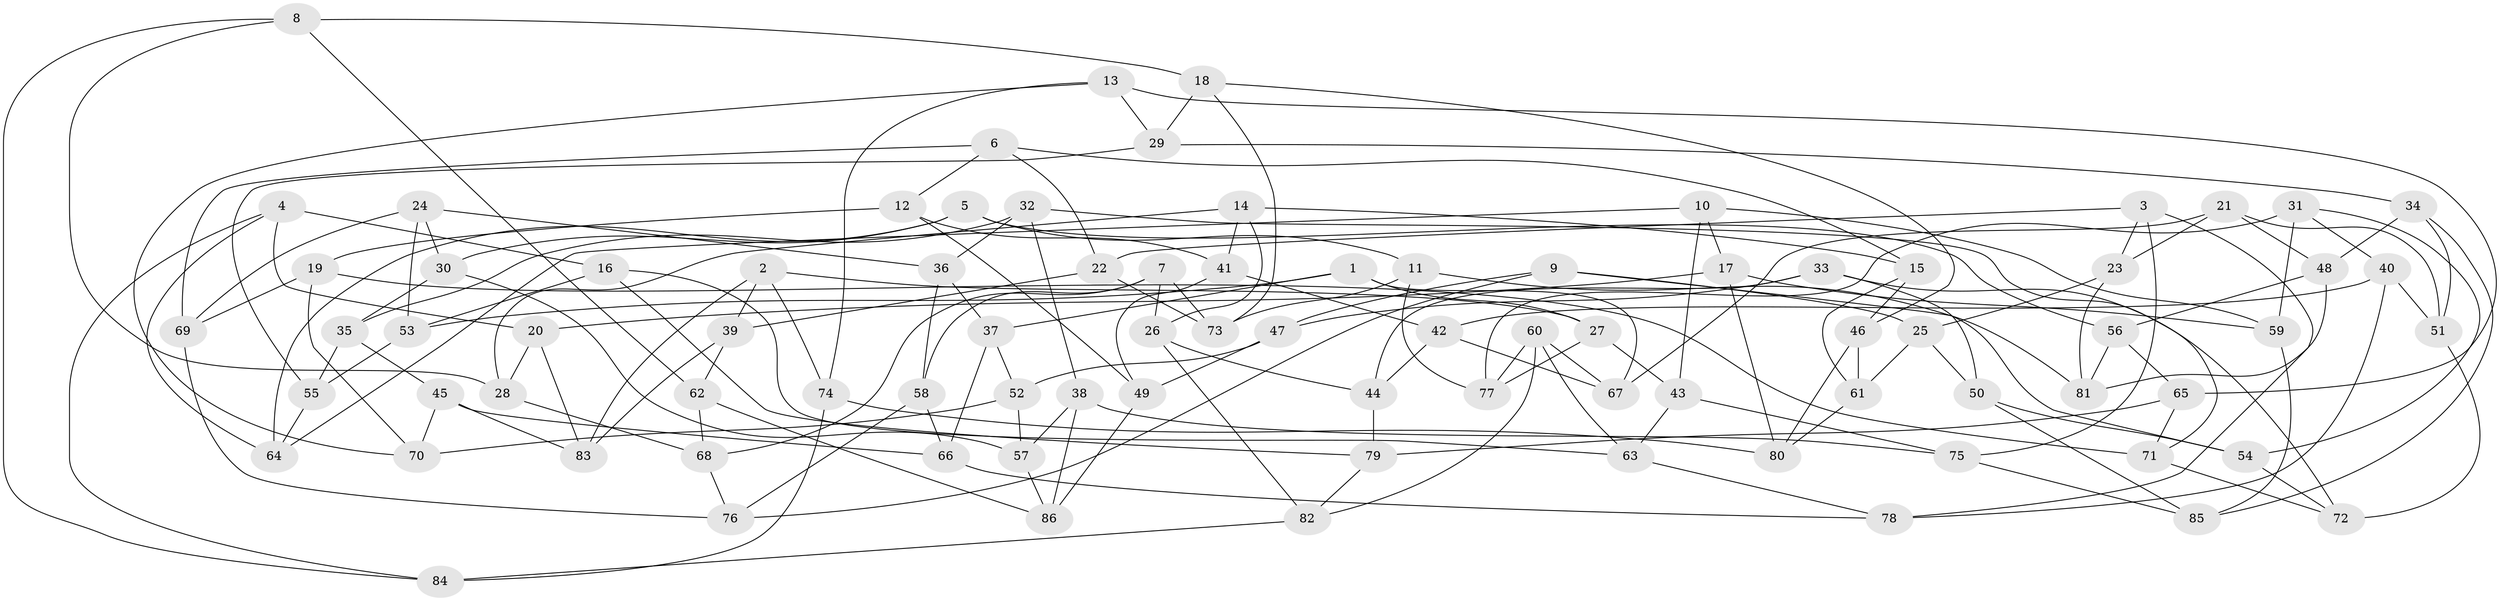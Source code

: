 // coarse degree distribution, {8: 0.046511627906976744, 4: 0.6511627906976745, 9: 0.11627906976744186, 7: 0.06976744186046512, 3: 0.06976744186046512, 6: 0.023255813953488372, 11: 0.023255813953488372}
// Generated by graph-tools (version 1.1) at 2025/53/03/04/25 22:53:32]
// undirected, 86 vertices, 172 edges
graph export_dot {
  node [color=gray90,style=filled];
  1;
  2;
  3;
  4;
  5;
  6;
  7;
  8;
  9;
  10;
  11;
  12;
  13;
  14;
  15;
  16;
  17;
  18;
  19;
  20;
  21;
  22;
  23;
  24;
  25;
  26;
  27;
  28;
  29;
  30;
  31;
  32;
  33;
  34;
  35;
  36;
  37;
  38;
  39;
  40;
  41;
  42;
  43;
  44;
  45;
  46;
  47;
  48;
  49;
  50;
  51;
  52;
  53;
  54;
  55;
  56;
  57;
  58;
  59;
  60;
  61;
  62;
  63;
  64;
  65;
  66;
  67;
  68;
  69;
  70;
  71;
  72;
  73;
  74;
  75;
  76;
  77;
  78;
  79;
  80;
  81;
  82;
  83;
  84;
  85;
  86;
  1 -- 53;
  1 -- 37;
  1 -- 27;
  1 -- 67;
  2 -- 27;
  2 -- 74;
  2 -- 39;
  2 -- 83;
  3 -- 75;
  3 -- 78;
  3 -- 23;
  3 -- 22;
  4 -- 16;
  4 -- 64;
  4 -- 20;
  4 -- 84;
  5 -- 64;
  5 -- 11;
  5 -- 30;
  5 -- 56;
  6 -- 12;
  6 -- 22;
  6 -- 69;
  6 -- 15;
  7 -- 73;
  7 -- 26;
  7 -- 68;
  7 -- 58;
  8 -- 62;
  8 -- 28;
  8 -- 18;
  8 -- 84;
  9 -- 47;
  9 -- 54;
  9 -- 25;
  9 -- 76;
  10 -- 59;
  10 -- 64;
  10 -- 43;
  10 -- 17;
  11 -- 81;
  11 -- 77;
  11 -- 73;
  12 -- 41;
  12 -- 49;
  12 -- 19;
  13 -- 65;
  13 -- 74;
  13 -- 70;
  13 -- 29;
  14 -- 26;
  14 -- 28;
  14 -- 41;
  14 -- 15;
  15 -- 46;
  15 -- 61;
  16 -- 53;
  16 -- 63;
  16 -- 79;
  17 -- 80;
  17 -- 59;
  17 -- 20;
  18 -- 73;
  18 -- 46;
  18 -- 29;
  19 -- 70;
  19 -- 71;
  19 -- 69;
  20 -- 83;
  20 -- 28;
  21 -- 48;
  21 -- 51;
  21 -- 23;
  21 -- 67;
  22 -- 39;
  22 -- 73;
  23 -- 81;
  23 -- 25;
  24 -- 53;
  24 -- 69;
  24 -- 30;
  24 -- 36;
  25 -- 61;
  25 -- 50;
  26 -- 44;
  26 -- 82;
  27 -- 77;
  27 -- 43;
  28 -- 68;
  29 -- 55;
  29 -- 34;
  30 -- 57;
  30 -- 35;
  31 -- 54;
  31 -- 59;
  31 -- 77;
  31 -- 40;
  32 -- 35;
  32 -- 36;
  32 -- 71;
  32 -- 38;
  33 -- 50;
  33 -- 47;
  33 -- 44;
  33 -- 72;
  34 -- 85;
  34 -- 48;
  34 -- 51;
  35 -- 45;
  35 -- 55;
  36 -- 37;
  36 -- 58;
  37 -- 52;
  37 -- 66;
  38 -- 75;
  38 -- 86;
  38 -- 57;
  39 -- 62;
  39 -- 83;
  40 -- 42;
  40 -- 51;
  40 -- 78;
  41 -- 49;
  41 -- 42;
  42 -- 44;
  42 -- 67;
  43 -- 75;
  43 -- 63;
  44 -- 79;
  45 -- 70;
  45 -- 66;
  45 -- 83;
  46 -- 61;
  46 -- 80;
  47 -- 52;
  47 -- 49;
  48 -- 81;
  48 -- 56;
  49 -- 86;
  50 -- 54;
  50 -- 85;
  51 -- 72;
  52 -- 57;
  52 -- 70;
  53 -- 55;
  54 -- 72;
  55 -- 64;
  56 -- 81;
  56 -- 65;
  57 -- 86;
  58 -- 76;
  58 -- 66;
  59 -- 85;
  60 -- 77;
  60 -- 82;
  60 -- 63;
  60 -- 67;
  61 -- 80;
  62 -- 86;
  62 -- 68;
  63 -- 78;
  65 -- 71;
  65 -- 79;
  66 -- 78;
  68 -- 76;
  69 -- 76;
  71 -- 72;
  74 -- 80;
  74 -- 84;
  75 -- 85;
  79 -- 82;
  82 -- 84;
}
